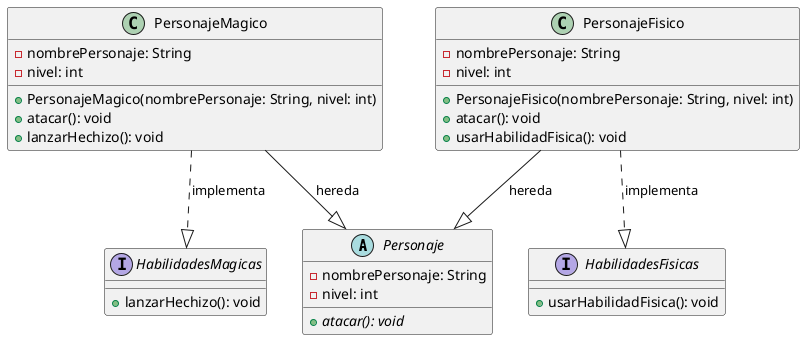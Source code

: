 @startuml

abstract class Personaje {
  -nombrePersonaje: String
  -nivel: int
  {abstract} +atacar(): void
}

interface HabilidadesMagicas {
  +lanzarHechizo(): void
}

interface HabilidadesFisicas {
  +usarHabilidadFisica(): void
}

class PersonajeMagico {
  -nombrePersonaje: String
  -nivel: int
  +PersonajeMagico(nombrePersonaje: String, nivel: int)
  +atacar(): void
  +lanzarHechizo(): void
}

class PersonajeFisico {
  -nombrePersonaje: String
  -nivel: int
  +PersonajeFisico(nombrePersonaje: String, nivel: int)
  +atacar(): void
  +usarHabilidadFisica(): void
}

PersonajeMagico --|> Personaje : hereda
PersonajeMagico ..|> HabilidadesMagicas : implementa
PersonajeFisico --|> Personaje : hereda
PersonajeFisico ..|> HabilidadesFisicas : implementa

@enduml
